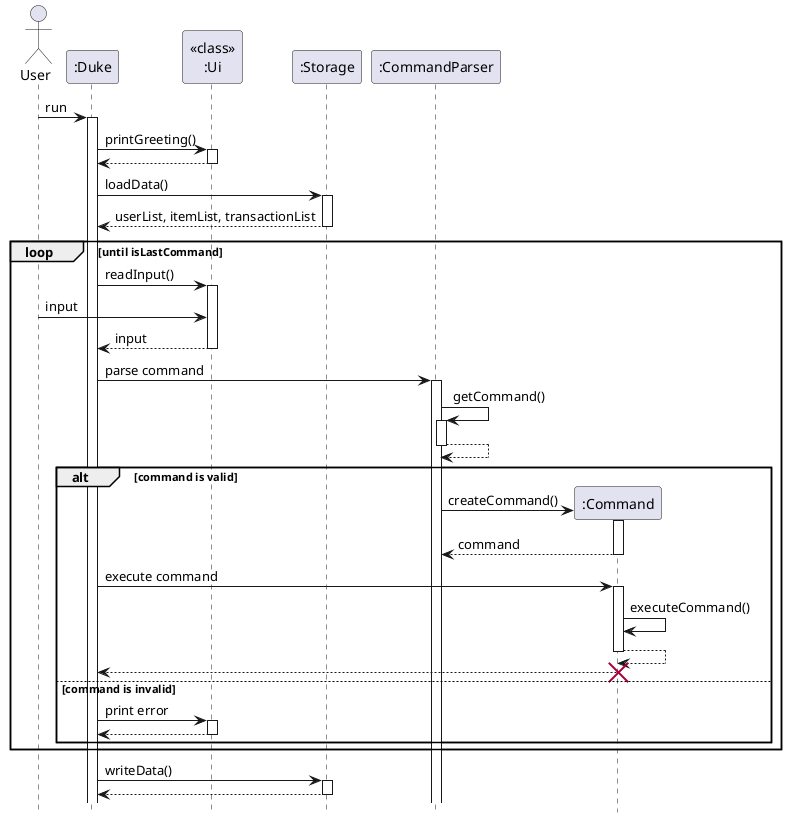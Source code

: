 @startuml
hide footbox

Actor User
User -> ":Duke" : run
activate ":Duke"
":Duke" -> "<<class>>\n:Ui" : printGreeting()
activate "<<class>>\n:Ui"
"<<class>>\n:Ui" --> ":Duke"
deactivate "<<class>>\n:Ui"
":Duke" -> ":Storage" : loadData()
activate ":Storage"
return userList, itemList, transactionList
loop until isLastCommand
    ":Duke" -> "<<class>>\n:Ui": readInput()
    activate "<<class>>\n:Ui"
    User -> "<<class>>\n:Ui" : input
    return input
    ":Duke" -> ":CommandParser" : parse command
    activate ":CommandParser"
    ":CommandParser" -> ":CommandParser" : getCommand()
    activate ":CommandParser"
    ":CommandParser" --> ":CommandParser"
    deactivate ":CommandParser"

    alt command is valid
        create ":Command"
        ":CommandParser" -> ":Command": createCommand()
        activate ":Command"
        return command
        ":Duke" -> ":Command" : execute command
        activate ":Command"
        ":Command" -> ":Command" : executeCommand()
        ":Command" --> ":Command"
        deactivate ":Command"
        ":Command" --> ":Duke"
        deactivate ":Command"
        destroy ":Command"

    else command is invalid
        ":Duke" -> "<<class>>\n:Ui" : print error
        activate "<<class>>\n:Ui"
        "<<class>>\n:Ui" --> ":Duke"
        deactivate "<<class>>\n:Ui"
    end
end

":Duke" -> ":Storage" : writeData()
activate ":Storage"
return

@enduml